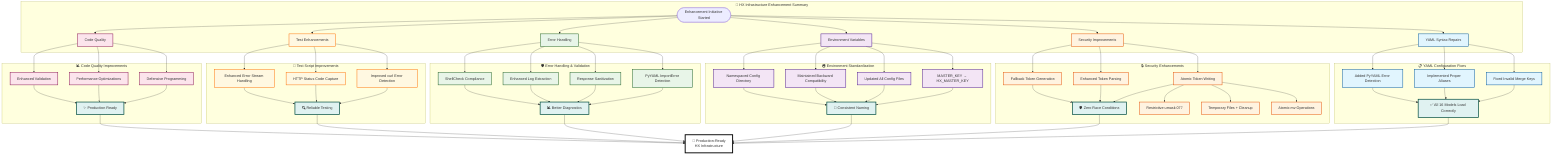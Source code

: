 flowchart TB
    subgraph "🔧 HX Infrastructure Enhancement Summary"
        START([Enhancement Initiative Started])
        START --> YAML_FIX
        START --> SECURITY
        START --> ENV_VAR
        START --> ERROR_HANDLING
        START --> TEST_IMPROVEMENTS
        START --> CODE_QUALITY
    end

    subgraph "📋 YAML Configuration Fixes"
        YAML_FIX[YAML Syntax Repairs]
        YAML_FIX --> YAML_MERGE[Fixed Invalid Merge Keys]
        YAML_FIX --> YAML_ALIASES[Implemented Proper Aliases]
        YAML_FIX --> YAML_VALIDATION[Added PyYAML Error Detection]
        
        YAML_MERGE --> YAML_RESULT[✅ All 16 Models Load Correctly]
        YAML_ALIASES --> YAML_RESULT
        YAML_VALIDATION --> YAML_RESULT
    end

    subgraph "🔒 Security Enhancements"
        SECURITY[Security Improvements]
        SECURITY --> ATOMIC_WRITE[Atomic Token Writing]
        SECURITY --> TOKEN_PARSE[Enhanced Token Parsing]
        SECURITY --> FALLBACK_GEN[Fallback Token Generation]
        
        ATOMIC_WRITE --> SEC_RESULT[🛡️ Zero Race Conditions]
        TOKEN_PARSE --> SEC_RESULT
        FALLBACK_GEN --> SEC_RESULT
        
        ATOMIC_WRITE --> UMASK[Restrictive umask 077]
        ATOMIC_WRITE --> TEMP_FILES[Temporary Files + Cleanup]
        ATOMIC_WRITE --> ATOMIC_MV[Atomic mv Operations]
    end

    subgraph "🌍 Environment Standardization"
        ENV_VAR[Environment Variables]
        ENV_VAR --> VAR_MIGRATION[MASTER_KEY → HX_MASTER_KEY]
        ENV_VAR --> CONFIG_UPDATE[Updated All Config Files]
        ENV_VAR --> BACKWARD_COMPAT[Maintained Backward Compatibility]
        ENV_VAR --> NAMESPACE[Namespaced Config Directory]
        
        VAR_MIGRATION --> ENV_RESULT[🎯 Consistent Naming]
        CONFIG_UPDATE --> ENV_RESULT
        BACKWARD_COMPAT --> ENV_RESULT
        NAMESPACE --> ENV_RESULT
    end

    subgraph "🛡️ Error Handling & Validation"
        ERROR_HANDLING[Error Handling]
        ERROR_HANDLING --> PYYAML_DETECT[PyYAML ImportError Detection]
        ERROR_HANDLING --> RESPONSE_SANITIZE[Response Sanitization]
        ERROR_HANDLING --> LOG_EXTRACTION[Enhanced Log Extraction]
        ERROR_HANDLING --> SHELLCHECK[ShellCheck Compliance]
        
        PYYAML_DETECT --> ERR_RESULT[📊 Better Diagnostics]
        RESPONSE_SANITIZE --> ERR_RESULT
        LOG_EXTRACTION --> ERR_RESULT
        SHELLCHECK --> ERR_RESULT
    end

    subgraph "🧪 Test Script Improvements"
        TEST_IMPROVEMENTS[Test Enhancements]
        TEST_IMPROVEMENTS --> CURL_RELIABILITY[Improved curl Error Detection]
        TEST_IMPROVEMENTS --> HTTP_STATUS[HTTP Status Code Capture]
        TEST_IMPROVEMENTS --> ERROR_STREAMS[Enhanced Error Stream Handling]
        
        CURL_RELIABILITY --> TEST_RESULT[🔍 Reliable Testing]
        HTTP_STATUS --> TEST_RESULT
        ERROR_STREAMS --> TEST_RESULT
    end

    subgraph "📊 Code Quality Improvements"
        CODE_QUALITY[Code Quality]
        CODE_QUALITY --> DEFENSIVE_PROG[Defensive Programming]
        CODE_QUALITY --> PERFORMANCE[Performance Optimizations]
        CODE_QUALITY --> VALIDATION[Enhanced Validation]
        
        DEFENSIVE_PROG --> QUALITY_RESULT[✨ Production Ready]
        PERFORMANCE --> QUALITY_RESULT
        VALIDATION --> QUALITY_RESULT
    end

    %% Final outcomes
    YAML_RESULT --> FINAL_OUTCOME
    SEC_RESULT --> FINAL_OUTCOME
    ENV_RESULT --> FINAL_OUTCOME
    ERR_RESULT --> FINAL_OUTCOME
    TEST_RESULT --> FINAL_OUTCOME
    QUALITY_RESULT --> FINAL_OUTCOME
    
    FINAL_OUTCOME[🚀 Production-Ready<br/>HX Infrastructure]
    
    %% Styling
    classDef yamlClass fill:#e1f5fe,stroke:#01579b,stroke-width:2px
    classDef securityClass fill:#fff3e0,stroke:#e65100,stroke-width:2px
    classDef envClass fill:#f3e5f5,stroke:#4a148c,stroke-width:2px
    classDef errorClass fill:#e8f5e8,stroke:#1b5e20,stroke-width:2px
    classDef testClass fill:#fff8e1,stroke:#ff6f00,stroke-width:2px
    classDef qualityClass fill:#fce4ec,stroke:#880e4f,stroke-width:2px
    classDef resultClass fill:#e0f2f1,stroke:#004d40,stroke-width:3px
    classDef finalClass fill:#fff,stroke:#000,stroke-width:4px
    
    class YAML_FIX,YAML_MERGE,YAML_ALIASES,YAML_VALIDATION yamlClass
    class SECURITY,ATOMIC_WRITE,TOKEN_PARSE,FALLBACK_GEN,UMASK,TEMP_FILES,ATOMIC_MV securityClass
    class ENV_VAR,VAR_MIGRATION,CONFIG_UPDATE,BACKWARD_COMPAT,NAMESPACE envClass
    class ERROR_HANDLING,PYYAML_DETECT,RESPONSE_SANITIZE,LOG_EXTRACTION,SHELLCHECK errorClass
    class TEST_IMPROVEMENTS,CURL_RELIABILITY,HTTP_STATUS,ERROR_STREAMS testClass
    class CODE_QUALITY,DEFENSIVE_PROG,PERFORMANCE,VALIDATION qualityClass
    class YAML_RESULT,SEC_RESULT,ENV_RESULT,ERR_RESULT,TEST_RESULT,QUALITY_RESULT resultClass
    class FINAL_OUTCOME finalClass